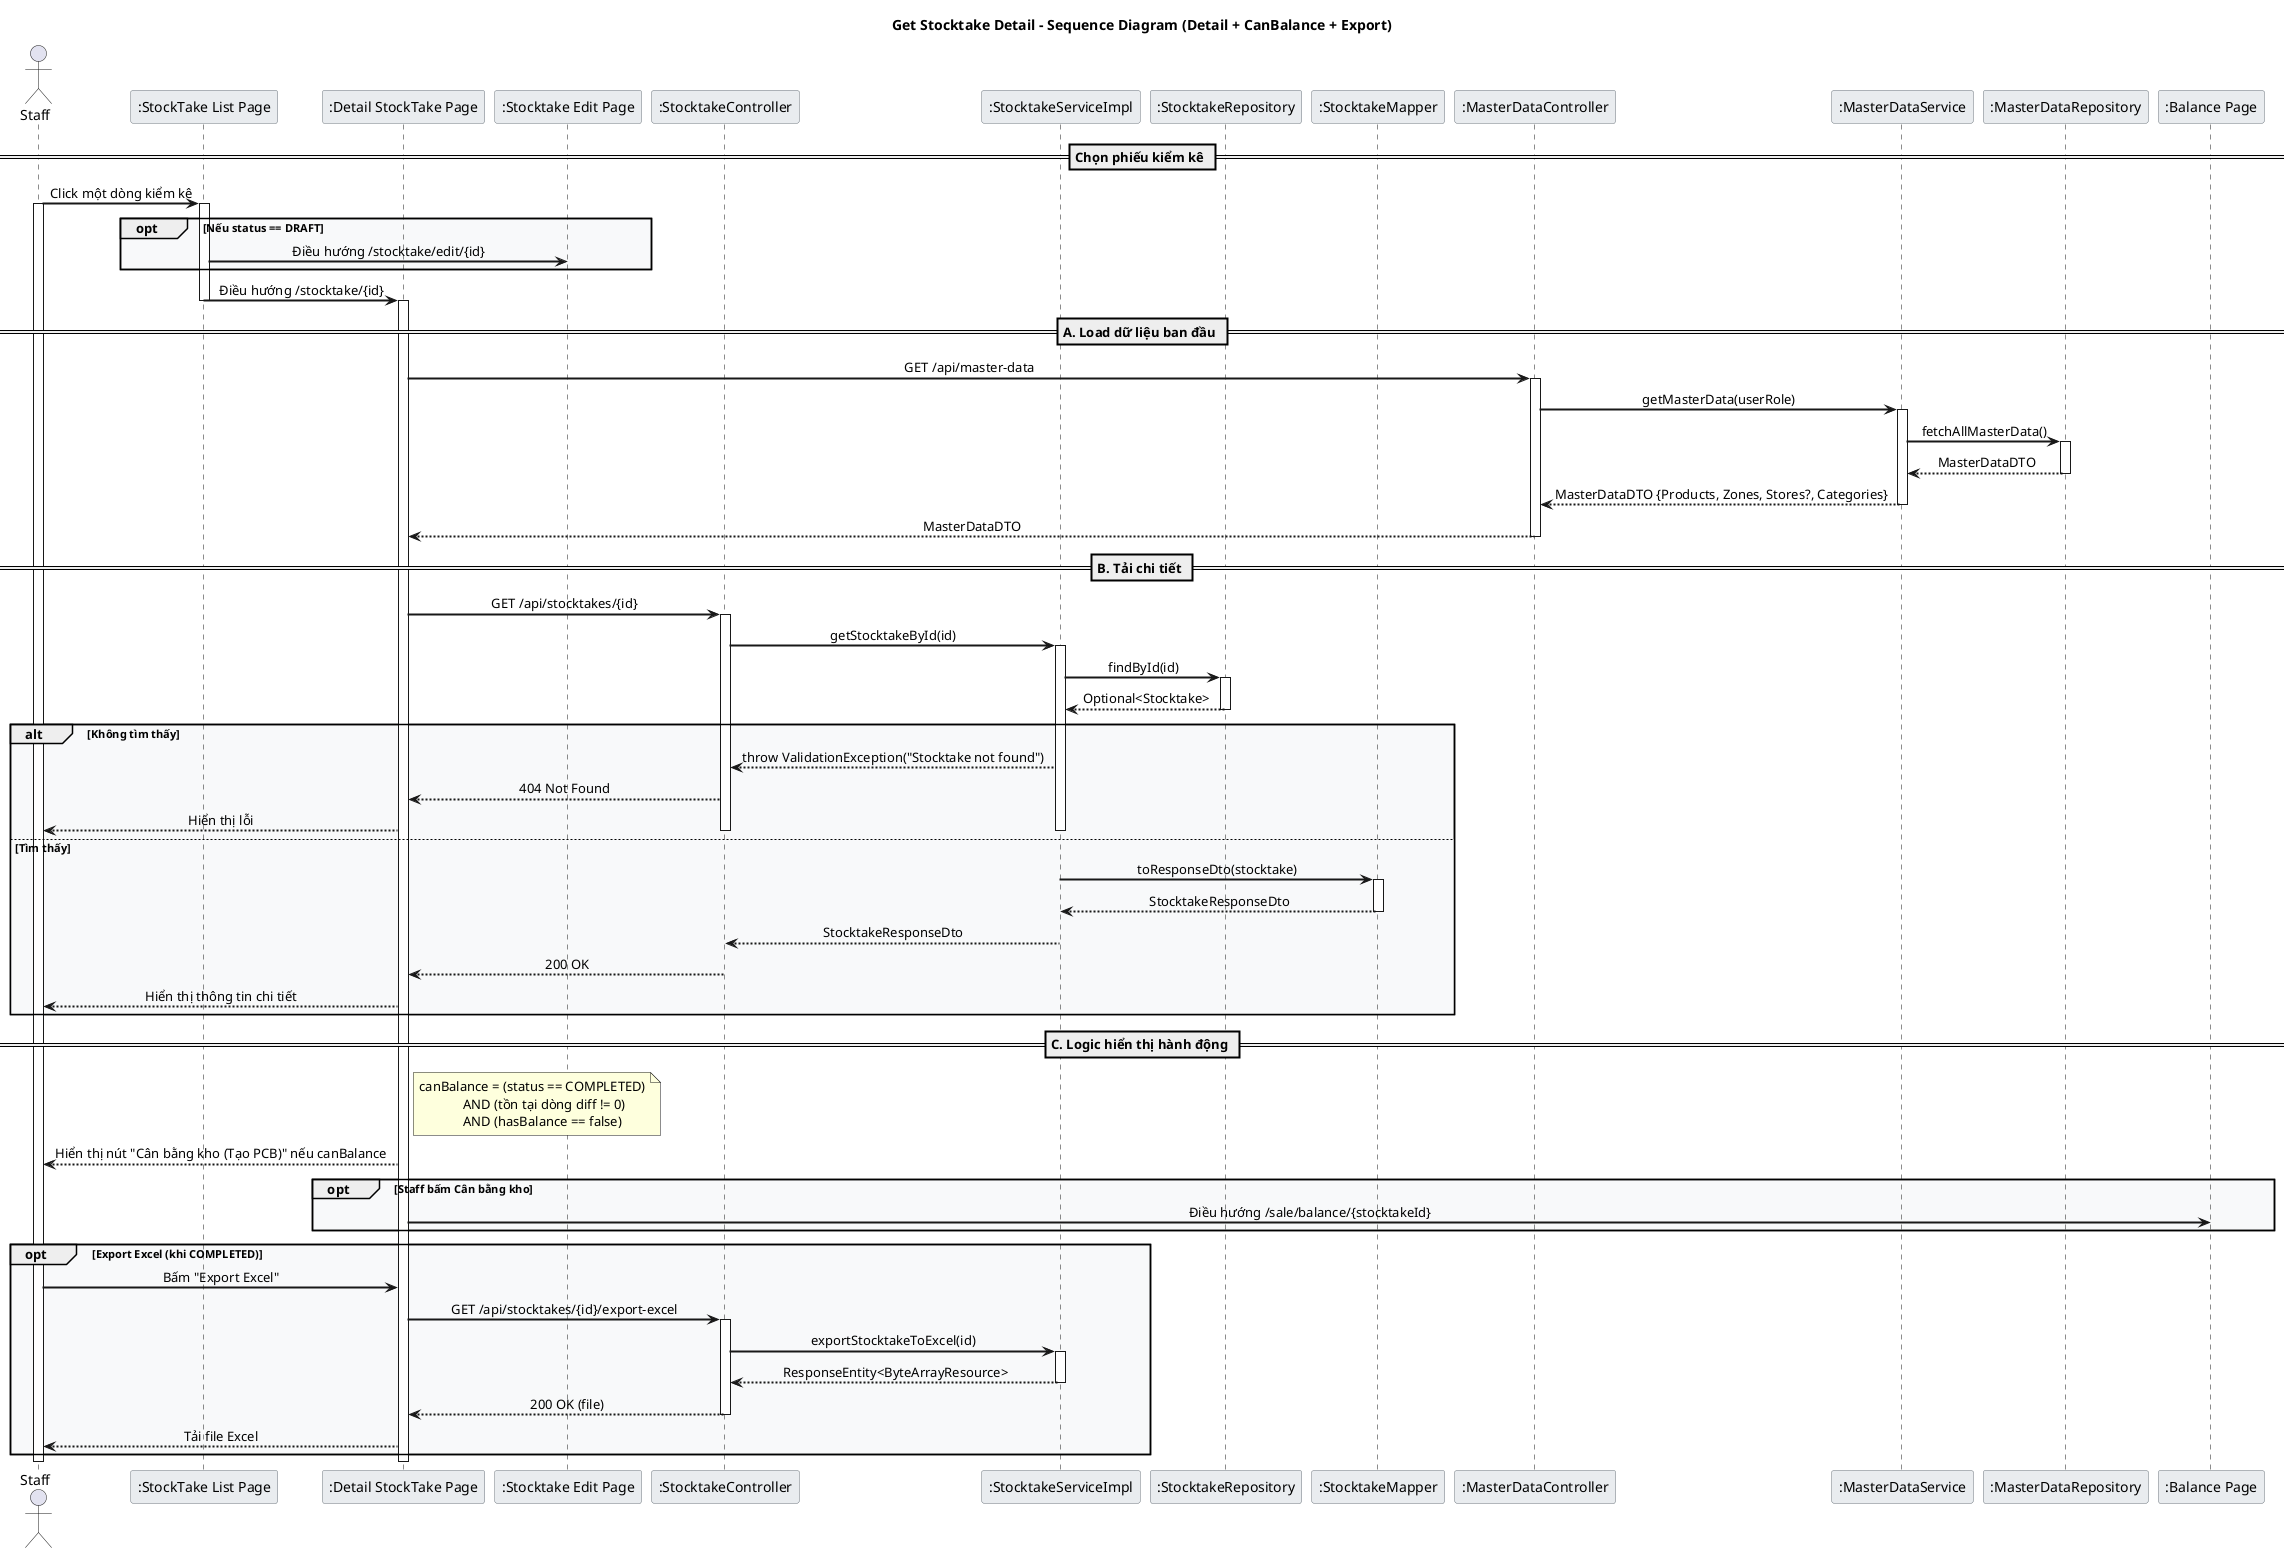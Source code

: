 @startuml Stocktake_GetDetail_Sequence

skinparam backgroundColor white
skinparam sequenceArrowThickness 2
skinparam sequenceMessageAlign center
skinparam sequenceGroupBodyBackgroundColor #F8F9FA
skinparam sequenceParticipantBorderColor #6C757D
skinparam sequenceParticipantBackgroundColor #E9ECEF
skinparam sequenceLifeLineStroke dash

title Get Stocktake Detail - Sequence Diagram (Detail + CanBalance + Export)

actor Staff
participant ":StockTake List Page" as ListUI
participant ":Detail StockTake Page" as DetailUI
participant ":Stocktake Edit Page" as EditUI
participant ":StocktakeController" as Controller
participant ":StocktakeServiceImpl" as Service
participant ":StocktakeRepository" as StocktakeRepo
participant ":StocktakeMapper" as Mapper
participant ":MasterDataController" as MasterDataCtrl
participant ":MasterDataService" as MasterDataSvc
participant ":MasterDataRepository" as MasterDataRepo
participant ":Balance Page" as BALANCE_UI

== Chọn phiếu kiểm kê ==
Staff -> ListUI: Click một dòng kiểm kê
activate Staff
activate ListUI
opt Nếu status == DRAFT
  ListUI -> EditUI: Điều hướng /stocktake/edit/{id}
end
ListUI -> DetailUI: Điều hướng /stocktake/{id}
deactivate ListUI
activate DetailUI

== A. Load dữ liệu ban đầu ==
DetailUI -> MasterDataCtrl: GET /api/master-data
activate MasterDataCtrl
MasterDataCtrl -> MasterDataSvc: getMasterData(userRole)
activate MasterDataSvc
MasterDataSvc -> MasterDataRepo: fetchAllMasterData()
activate MasterDataRepo
MasterDataRepo --> MasterDataSvc: MasterDataDTO
deactivate MasterDataRepo
MasterDataSvc --> MasterDataCtrl: MasterDataDTO {Products, Zones, Stores?, Categories}
deactivate MasterDataSvc
MasterDataCtrl --> DetailUI: MasterDataDTO
deactivate MasterDataCtrl

== B. Tải chi tiết ==
DetailUI -> Controller: GET /api/stocktakes/{id}
activate Controller
Controller -> Service: getStocktakeById(id)
activate Service
Service -> StocktakeRepo: findById(id)
activate StocktakeRepo
StocktakeRepo --> Service: Optional<Stocktake>
deactivate StocktakeRepo
alt Không tìm thấy
    Service --> Controller: throw ValidationException("Stocktake not found")
    Controller --> DetailUI: 404 Not Found
    DetailUI --> Staff: Hiển thị lỗi
    deactivate Service
    deactivate Controller
else Tìm thấy
    Service -> Mapper: toResponseDto(stocktake)
    activate Mapper
    Mapper --> Service: StocktakeResponseDto
    deactivate Mapper
    Service --> Controller: StocktakeResponseDto
    deactivate Service
    Controller --> DetailUI: 200 OK
    deactivate Controller
    DetailUI --> Staff: Hiển thị thông tin chi tiết
end

== C. Logic hiển thị hành động ==
note right of DetailUI
  canBalance = (status == COMPLETED)
               AND (tồn tại dòng diff != 0)
               AND (hasBalance == false)
end note
DetailUI --> Staff: Hiển thị nút "Cân bằng kho (Tạo PCB)" nếu canBalance

opt Staff bấm Cân bằng kho
  DetailUI -> BALANCE_UI: Điều hướng /sale/balance/{stocktakeId}
end

opt Export Excel (khi COMPLETED)
  Staff -> DetailUI: Bấm "Export Excel"
  DetailUI -> Controller: GET /api/stocktakes/{id}/export-excel
  activate Controller
  Controller -> Service: exportStocktakeToExcel(id)
  activate Service
  Service --> Controller: ResponseEntity<ByteArrayResource>
  deactivate Service
  Controller --> DetailUI: 200 OK (file)
  deactivate Controller
  DetailUI --> Staff: Tải file Excel
end

deactivate DetailUI
deactivate Staff

@enduml

